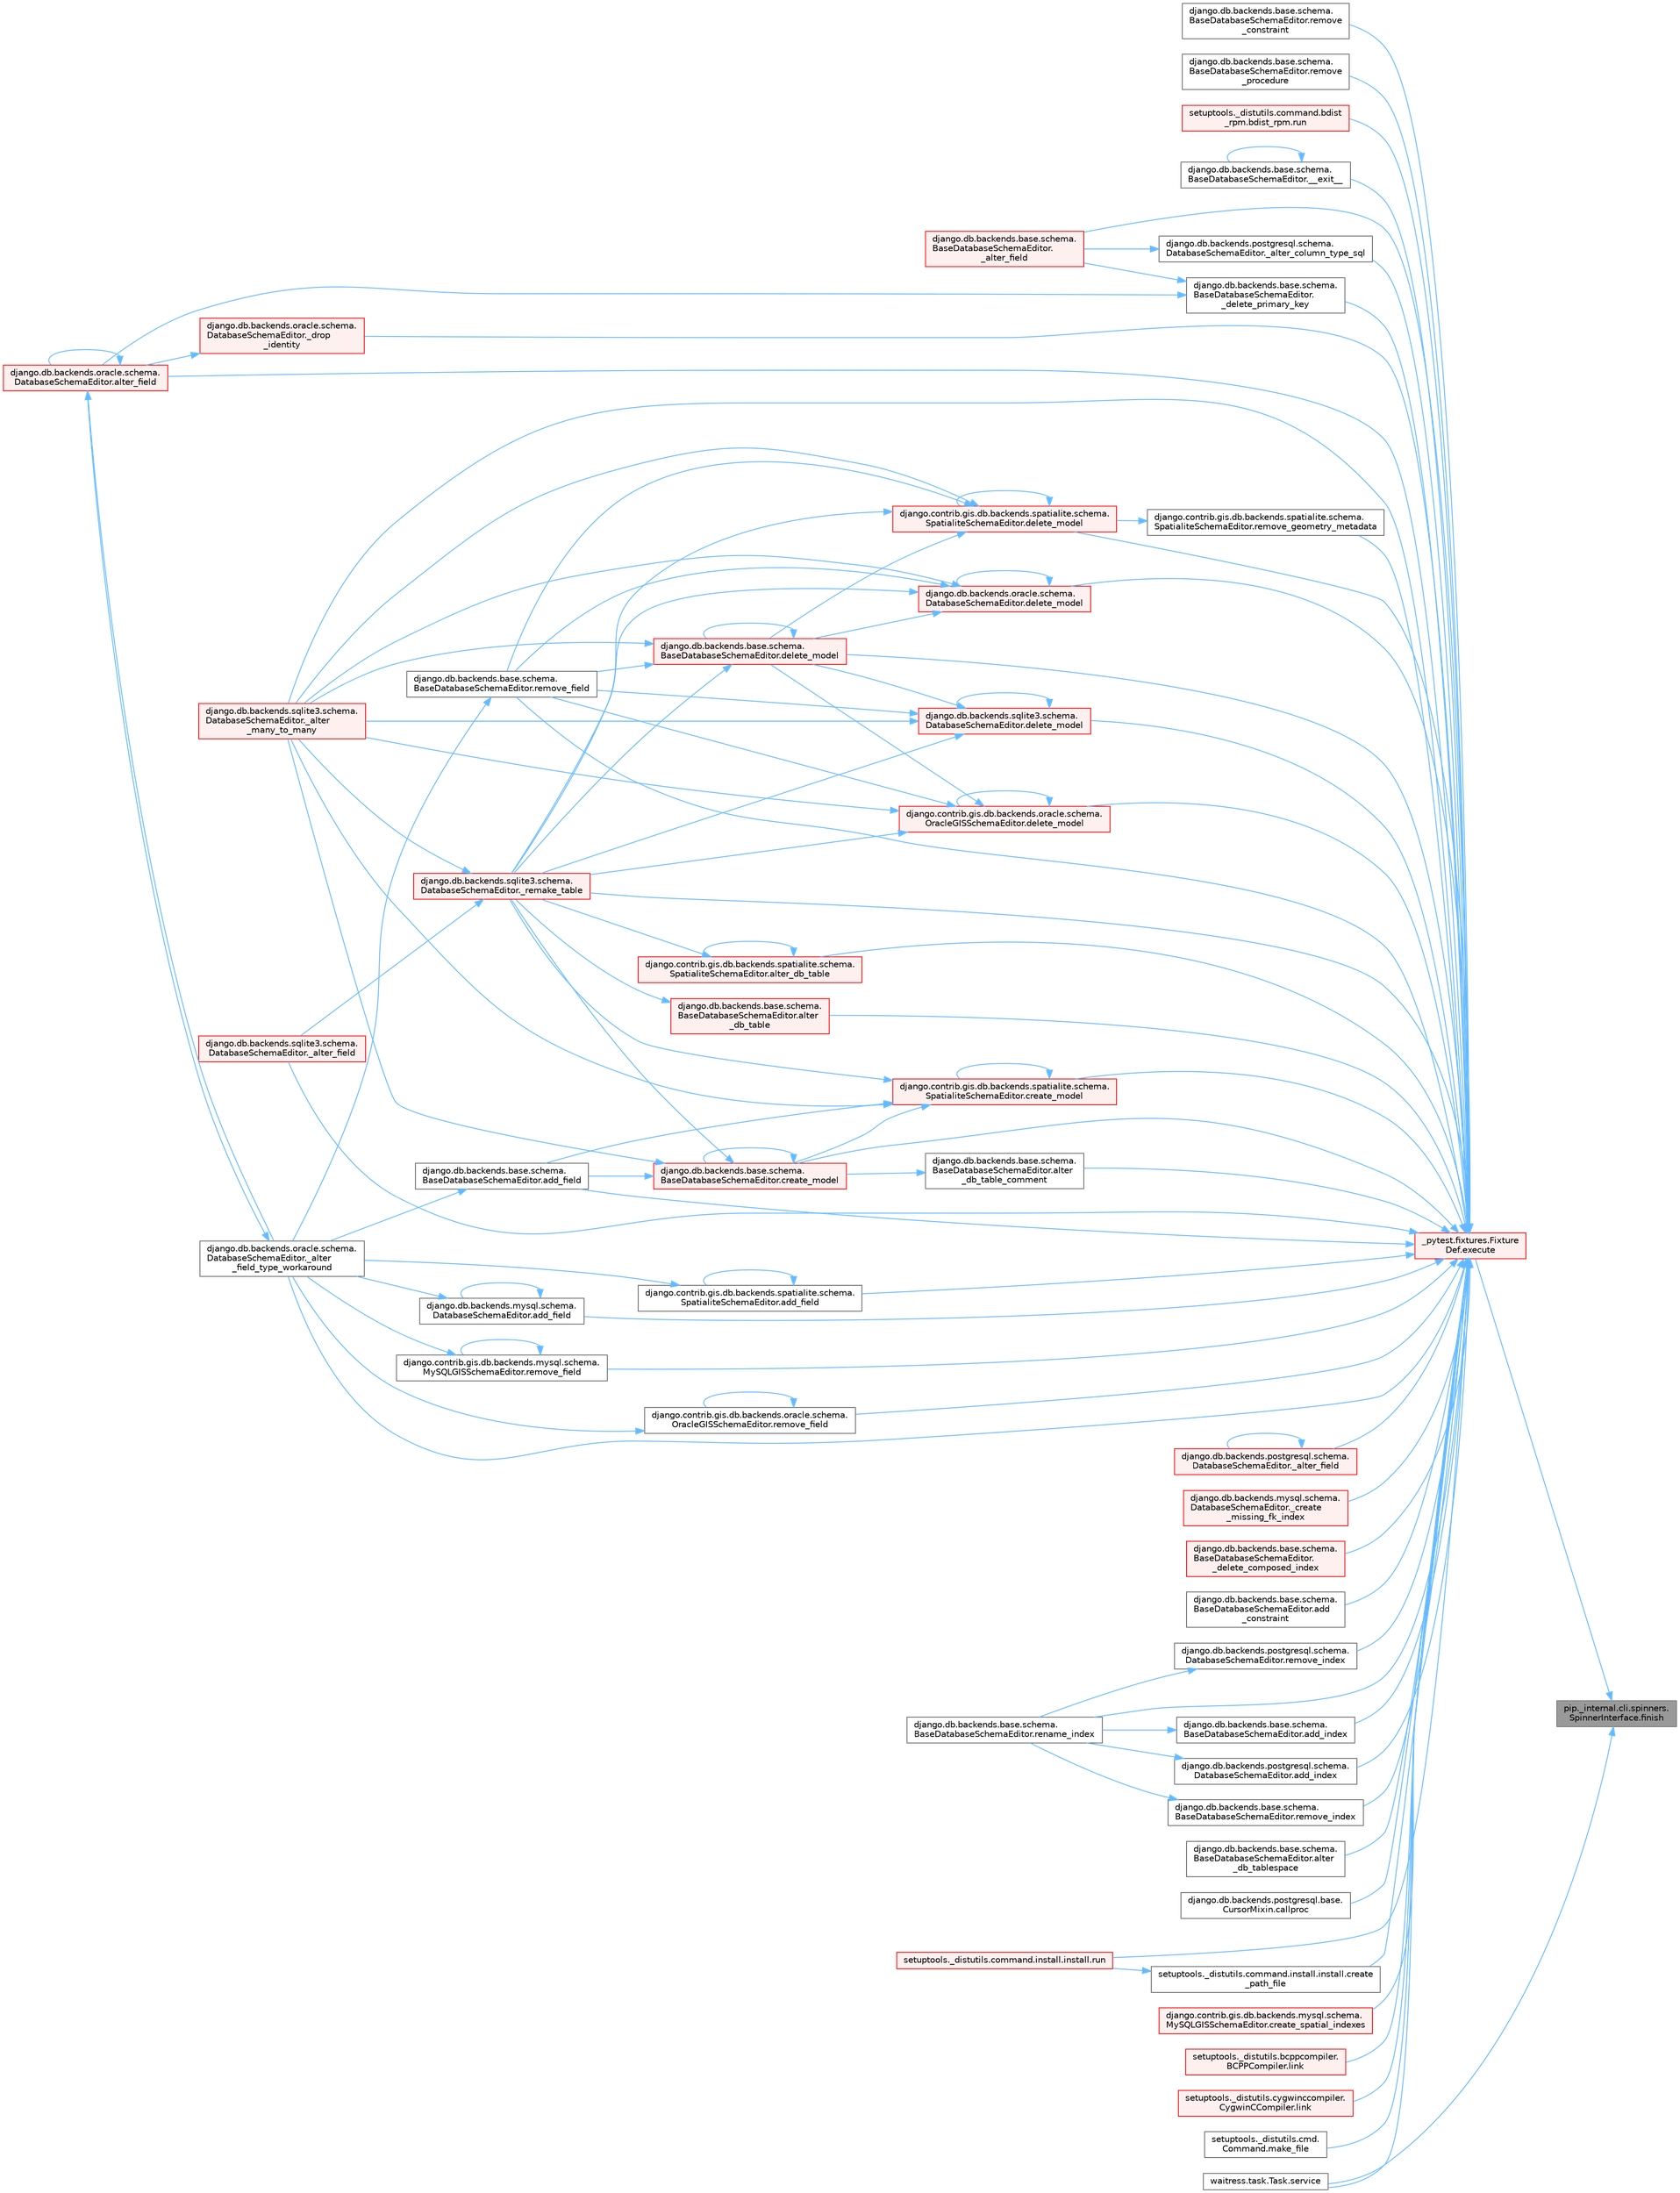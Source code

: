 digraph "pip._internal.cli.spinners.SpinnerInterface.finish"
{
 // LATEX_PDF_SIZE
  bgcolor="transparent";
  edge [fontname=Helvetica,fontsize=10,labelfontname=Helvetica,labelfontsize=10];
  node [fontname=Helvetica,fontsize=10,shape=box,height=0.2,width=0.4];
  rankdir="RL";
  Node1 [id="Node000001",label="pip._internal.cli.spinners.\lSpinnerInterface.finish",height=0.2,width=0.4,color="gray40", fillcolor="grey60", style="filled", fontcolor="black",tooltip=" "];
  Node1 -> Node2 [id="edge1_Node000001_Node000002",dir="back",color="steelblue1",style="solid",tooltip=" "];
  Node2 [id="Node000002",label="_pytest.fixtures.Fixture\lDef.execute",height=0.2,width=0.4,color="red", fillcolor="#FFF0F0", style="filled",URL="$class__pytest_1_1fixtures_1_1_fixture_def.html#ac27e0caaadd6404ffc2715216b643993",tooltip=" "];
  Node2 -> Node3 [id="edge2_Node000002_Node000003",dir="back",color="steelblue1",style="solid",tooltip=" "];
  Node3 [id="Node000003",label="django.db.backends.base.schema.\lBaseDatabaseSchemaEditor.__exit__",height=0.2,width=0.4,color="grey40", fillcolor="white", style="filled",URL="$classdjango_1_1db_1_1backends_1_1base_1_1schema_1_1_base_database_schema_editor.html#adc641c3cf336c3cba5f945841b7d5790",tooltip=" "];
  Node3 -> Node3 [id="edge3_Node000003_Node000003",dir="back",color="steelblue1",style="solid",tooltip=" "];
  Node2 -> Node4 [id="edge4_Node000002_Node000004",dir="back",color="steelblue1",style="solid",tooltip=" "];
  Node4 [id="Node000004",label="django.db.backends.postgresql.schema.\lDatabaseSchemaEditor._alter_column_type_sql",height=0.2,width=0.4,color="grey40", fillcolor="white", style="filled",URL="$classdjango_1_1db_1_1backends_1_1postgresql_1_1schema_1_1_database_schema_editor.html#addb09171be88c149496b00e7d217d186",tooltip=" "];
  Node4 -> Node5 [id="edge5_Node000004_Node000005",dir="back",color="steelblue1",style="solid",tooltip=" "];
  Node5 [id="Node000005",label="django.db.backends.base.schema.\lBaseDatabaseSchemaEditor.\l_alter_field",height=0.2,width=0.4,color="red", fillcolor="#FFF0F0", style="filled",URL="$classdjango_1_1db_1_1backends_1_1base_1_1schema_1_1_base_database_schema_editor.html#afcda33e5b1eb760a5a66c09033f1b75c",tooltip=" "];
  Node2 -> Node5 [id="edge6_Node000002_Node000005",dir="back",color="steelblue1",style="solid",tooltip=" "];
  Node2 -> Node10 [id="edge7_Node000002_Node000010",dir="back",color="steelblue1",style="solid",tooltip=" "];
  Node10 [id="Node000010",label="django.db.backends.postgresql.schema.\lDatabaseSchemaEditor._alter_field",height=0.2,width=0.4,color="red", fillcolor="#FFF0F0", style="filled",URL="$classdjango_1_1db_1_1backends_1_1postgresql_1_1schema_1_1_database_schema_editor.html#a143eb4ff7fc0f555417eb054bb91c41d",tooltip=" "];
  Node10 -> Node10 [id="edge8_Node000010_Node000010",dir="back",color="steelblue1",style="solid",tooltip=" "];
  Node2 -> Node11 [id="edge9_Node000002_Node000011",dir="back",color="steelblue1",style="solid",tooltip=" "];
  Node11 [id="Node000011",label="django.db.backends.sqlite3.schema.\lDatabaseSchemaEditor._alter_field",height=0.2,width=0.4,color="red", fillcolor="#FFF0F0", style="filled",URL="$classdjango_1_1db_1_1backends_1_1sqlite3_1_1schema_1_1_database_schema_editor.html#ab256c1d60756ea054e7249a3aa80d43b",tooltip=" "];
  Node2 -> Node9 [id="edge10_Node000002_Node000009",dir="back",color="steelblue1",style="solid",tooltip=" "];
  Node9 [id="Node000009",label="django.db.backends.oracle.schema.\lDatabaseSchemaEditor._alter\l_field_type_workaround",height=0.2,width=0.4,color="grey40", fillcolor="white", style="filled",URL="$classdjango_1_1db_1_1backends_1_1oracle_1_1schema_1_1_database_schema_editor.html#a78bc314f7e1030c1ef072c72a185ebd5",tooltip=" "];
  Node9 -> Node8 [id="edge11_Node000009_Node000008",dir="back",color="steelblue1",style="solid",tooltip=" "];
  Node8 [id="Node000008",label="django.db.backends.oracle.schema.\lDatabaseSchemaEditor.alter_field",height=0.2,width=0.4,color="red", fillcolor="#FFF0F0", style="filled",URL="$classdjango_1_1db_1_1backends_1_1oracle_1_1schema_1_1_database_schema_editor.html#abeddc040d6a7af1ca57aee72ee85784f",tooltip=" "];
  Node8 -> Node9 [id="edge12_Node000008_Node000009",dir="back",color="steelblue1",style="solid",tooltip=" "];
  Node8 -> Node8 [id="edge13_Node000008_Node000008",dir="back",color="steelblue1",style="solid",tooltip=" "];
  Node2 -> Node12 [id="edge14_Node000002_Node000012",dir="back",color="steelblue1",style="solid",tooltip=" "];
  Node12 [id="Node000012",label="django.db.backends.sqlite3.schema.\lDatabaseSchemaEditor._alter\l_many_to_many",height=0.2,width=0.4,color="red", fillcolor="#FFF0F0", style="filled",URL="$classdjango_1_1db_1_1backends_1_1sqlite3_1_1schema_1_1_database_schema_editor.html#a0eb5631cba4809779acc541260e47610",tooltip=" "];
  Node2 -> Node13 [id="edge15_Node000002_Node000013",dir="back",color="steelblue1",style="solid",tooltip=" "];
  Node13 [id="Node000013",label="django.db.backends.mysql.schema.\lDatabaseSchemaEditor._create\l_missing_fk_index",height=0.2,width=0.4,color="red", fillcolor="#FFF0F0", style="filled",URL="$classdjango_1_1db_1_1backends_1_1mysql_1_1schema_1_1_database_schema_editor.html#a1409fb923121da63909627d7bd8ea396",tooltip=" "];
  Node2 -> Node20 [id="edge16_Node000002_Node000020",dir="back",color="steelblue1",style="solid",tooltip=" "];
  Node20 [id="Node000020",label="django.db.backends.base.schema.\lBaseDatabaseSchemaEditor.\l_delete_composed_index",height=0.2,width=0.4,color="red", fillcolor="#FFF0F0", style="filled",URL="$classdjango_1_1db_1_1backends_1_1base_1_1schema_1_1_base_database_schema_editor.html#a83847fbdf8dec0e82dd6028e7b3171f1",tooltip=" "];
  Node2 -> Node21 [id="edge17_Node000002_Node000021",dir="back",color="steelblue1",style="solid",tooltip=" "];
  Node21 [id="Node000021",label="django.db.backends.base.schema.\lBaseDatabaseSchemaEditor.\l_delete_primary_key",height=0.2,width=0.4,color="grey40", fillcolor="white", style="filled",URL="$classdjango_1_1db_1_1backends_1_1base_1_1schema_1_1_base_database_schema_editor.html#a81047e315c7b3f3a5688d5d294491694",tooltip=" "];
  Node21 -> Node5 [id="edge18_Node000021_Node000005",dir="back",color="steelblue1",style="solid",tooltip=" "];
  Node21 -> Node8 [id="edge19_Node000021_Node000008",dir="back",color="steelblue1",style="solid",tooltip=" "];
  Node2 -> Node22 [id="edge20_Node000002_Node000022",dir="back",color="steelblue1",style="solid",tooltip=" "];
  Node22 [id="Node000022",label="django.db.backends.oracle.schema.\lDatabaseSchemaEditor._drop\l_identity",height=0.2,width=0.4,color="red", fillcolor="#FFF0F0", style="filled",URL="$classdjango_1_1db_1_1backends_1_1oracle_1_1schema_1_1_database_schema_editor.html#a215f07e8311d1fd657957c4dbba8cfde",tooltip=" "];
  Node22 -> Node8 [id="edge21_Node000022_Node000008",dir="back",color="steelblue1",style="solid",tooltip=" "];
  Node2 -> Node25 [id="edge22_Node000002_Node000025",dir="back",color="steelblue1",style="solid",tooltip=" "];
  Node25 [id="Node000025",label="django.db.backends.sqlite3.schema.\lDatabaseSchemaEditor._remake_table",height=0.2,width=0.4,color="red", fillcolor="#FFF0F0", style="filled",URL="$classdjango_1_1db_1_1backends_1_1sqlite3_1_1schema_1_1_database_schema_editor.html#a9b5b247b2cd836c48a65726025b45e11",tooltip=" "];
  Node25 -> Node11 [id="edge23_Node000025_Node000011",dir="back",color="steelblue1",style="solid",tooltip=" "];
  Node25 -> Node12 [id="edge24_Node000025_Node000012",dir="back",color="steelblue1",style="solid",tooltip=" "];
  Node2 -> Node31 [id="edge25_Node000002_Node000031",dir="back",color="steelblue1",style="solid",tooltip=" "];
  Node31 [id="Node000031",label="django.db.backends.base.schema.\lBaseDatabaseSchemaEditor.add\l_constraint",height=0.2,width=0.4,color="grey40", fillcolor="white", style="filled",URL="$classdjango_1_1db_1_1backends_1_1base_1_1schema_1_1_base_database_schema_editor.html#a017871908a4c3682551db6c19aa549d4",tooltip=" "];
  Node2 -> Node32 [id="edge26_Node000002_Node000032",dir="back",color="steelblue1",style="solid",tooltip=" "];
  Node32 [id="Node000032",label="django.contrib.gis.db.backends.spatialite.schema.\lSpatialiteSchemaEditor.add_field",height=0.2,width=0.4,color="grey40", fillcolor="white", style="filled",URL="$classdjango_1_1contrib_1_1gis_1_1db_1_1backends_1_1spatialite_1_1schema_1_1_spatialite_schema_editor.html#ac6c0a11c42d919d3c5cc74bb59d8dcfc",tooltip=" "];
  Node32 -> Node9 [id="edge27_Node000032_Node000009",dir="back",color="steelblue1",style="solid",tooltip=" "];
  Node32 -> Node32 [id="edge28_Node000032_Node000032",dir="back",color="steelblue1",style="solid",tooltip=" "];
  Node2 -> Node33 [id="edge29_Node000002_Node000033",dir="back",color="steelblue1",style="solid",tooltip=" "];
  Node33 [id="Node000033",label="django.db.backends.base.schema.\lBaseDatabaseSchemaEditor.add_field",height=0.2,width=0.4,color="grey40", fillcolor="white", style="filled",URL="$classdjango_1_1db_1_1backends_1_1base_1_1schema_1_1_base_database_schema_editor.html#affe03b0f7c180f8cb5759a5cff4f006a",tooltip=" "];
  Node33 -> Node9 [id="edge30_Node000033_Node000009",dir="back",color="steelblue1",style="solid",tooltip=" "];
  Node2 -> Node34 [id="edge31_Node000002_Node000034",dir="back",color="steelblue1",style="solid",tooltip=" "];
  Node34 [id="Node000034",label="django.db.backends.mysql.schema.\lDatabaseSchemaEditor.add_field",height=0.2,width=0.4,color="grey40", fillcolor="white", style="filled",URL="$classdjango_1_1db_1_1backends_1_1mysql_1_1schema_1_1_database_schema_editor.html#a2bb764c2fab516643cccf83b8865b410",tooltip=" "];
  Node34 -> Node9 [id="edge32_Node000034_Node000009",dir="back",color="steelblue1",style="solid",tooltip=" "];
  Node34 -> Node34 [id="edge33_Node000034_Node000034",dir="back",color="steelblue1",style="solid",tooltip=" "];
  Node2 -> Node35 [id="edge34_Node000002_Node000035",dir="back",color="steelblue1",style="solid",tooltip=" "];
  Node35 [id="Node000035",label="django.db.backends.base.schema.\lBaseDatabaseSchemaEditor.add_index",height=0.2,width=0.4,color="grey40", fillcolor="white", style="filled",URL="$classdjango_1_1db_1_1backends_1_1base_1_1schema_1_1_base_database_schema_editor.html#abc2d41f83d865510442ebead47b3ed96",tooltip=" "];
  Node35 -> Node19 [id="edge35_Node000035_Node000019",dir="back",color="steelblue1",style="solid",tooltip=" "];
  Node19 [id="Node000019",label="django.db.backends.base.schema.\lBaseDatabaseSchemaEditor.rename_index",height=0.2,width=0.4,color="grey40", fillcolor="white", style="filled",URL="$classdjango_1_1db_1_1backends_1_1base_1_1schema_1_1_base_database_schema_editor.html#a8e3b9af9743243db37771266a61f11e2",tooltip=" "];
  Node2 -> Node36 [id="edge36_Node000002_Node000036",dir="back",color="steelblue1",style="solid",tooltip=" "];
  Node36 [id="Node000036",label="django.db.backends.postgresql.schema.\lDatabaseSchemaEditor.add_index",height=0.2,width=0.4,color="grey40", fillcolor="white", style="filled",URL="$classdjango_1_1db_1_1backends_1_1postgresql_1_1schema_1_1_database_schema_editor.html#acc6cde4ca005b9128ef4a9e9b556b3b0",tooltip=" "];
  Node36 -> Node19 [id="edge37_Node000036_Node000019",dir="back",color="steelblue1",style="solid",tooltip=" "];
  Node2 -> Node37 [id="edge38_Node000002_Node000037",dir="back",color="steelblue1",style="solid",tooltip=" "];
  Node37 [id="Node000037",label="django.contrib.gis.db.backends.spatialite.schema.\lSpatialiteSchemaEditor.alter_db_table",height=0.2,width=0.4,color="red", fillcolor="#FFF0F0", style="filled",URL="$classdjango_1_1contrib_1_1gis_1_1db_1_1backends_1_1spatialite_1_1schema_1_1_spatialite_schema_editor.html#a3c238b03e587be42747e3a128cd44946",tooltip=" "];
  Node37 -> Node25 [id="edge39_Node000037_Node000025",dir="back",color="steelblue1",style="solid",tooltip=" "];
  Node37 -> Node37 [id="edge40_Node000037_Node000037",dir="back",color="steelblue1",style="solid",tooltip=" "];
  Node2 -> Node38 [id="edge41_Node000002_Node000038",dir="back",color="steelblue1",style="solid",tooltip=" "];
  Node38 [id="Node000038",label="django.db.backends.base.schema.\lBaseDatabaseSchemaEditor.alter\l_db_table",height=0.2,width=0.4,color="red", fillcolor="#FFF0F0", style="filled",URL="$classdjango_1_1db_1_1backends_1_1base_1_1schema_1_1_base_database_schema_editor.html#a6975136cc10a20541aed6b53fea99565",tooltip=" "];
  Node38 -> Node25 [id="edge42_Node000038_Node000025",dir="back",color="steelblue1",style="solid",tooltip=" "];
  Node2 -> Node39 [id="edge43_Node000002_Node000039",dir="back",color="steelblue1",style="solid",tooltip=" "];
  Node39 [id="Node000039",label="django.db.backends.base.schema.\lBaseDatabaseSchemaEditor.alter\l_db_table_comment",height=0.2,width=0.4,color="grey40", fillcolor="white", style="filled",URL="$classdjango_1_1db_1_1backends_1_1base_1_1schema_1_1_base_database_schema_editor.html#a788ba4cf1ea36f15a1b1d7a11b8d31a1",tooltip=" "];
  Node39 -> Node40 [id="edge44_Node000039_Node000040",dir="back",color="steelblue1",style="solid",tooltip=" "];
  Node40 [id="Node000040",label="django.db.backends.base.schema.\lBaseDatabaseSchemaEditor.create_model",height=0.2,width=0.4,color="red", fillcolor="#FFF0F0", style="filled",URL="$classdjango_1_1db_1_1backends_1_1base_1_1schema_1_1_base_database_schema_editor.html#a802611d84fc67073227f245b7e881331",tooltip=" "];
  Node40 -> Node12 [id="edge45_Node000040_Node000012",dir="back",color="steelblue1",style="solid",tooltip=" "];
  Node40 -> Node25 [id="edge46_Node000040_Node000025",dir="back",color="steelblue1",style="solid",tooltip=" "];
  Node40 -> Node33 [id="edge47_Node000040_Node000033",dir="back",color="steelblue1",style="solid",tooltip=" "];
  Node40 -> Node40 [id="edge48_Node000040_Node000040",dir="back",color="steelblue1",style="solid",tooltip=" "];
  Node2 -> Node41 [id="edge49_Node000002_Node000041",dir="back",color="steelblue1",style="solid",tooltip=" "];
  Node41 [id="Node000041",label="django.db.backends.base.schema.\lBaseDatabaseSchemaEditor.alter\l_db_tablespace",height=0.2,width=0.4,color="grey40", fillcolor="white", style="filled",URL="$classdjango_1_1db_1_1backends_1_1base_1_1schema_1_1_base_database_schema_editor.html#ac93f875aaebf90f4c28d2ec8f963acdd",tooltip=" "];
  Node2 -> Node8 [id="edge50_Node000002_Node000008",dir="back",color="steelblue1",style="solid",tooltip=" "];
  Node2 -> Node42 [id="edge51_Node000002_Node000042",dir="back",color="steelblue1",style="solid",tooltip=" "];
  Node42 [id="Node000042",label="django.db.backends.postgresql.base.\lCursorMixin.callproc",height=0.2,width=0.4,color="grey40", fillcolor="white", style="filled",URL="$classdjango_1_1db_1_1backends_1_1postgresql_1_1base_1_1_cursor_mixin.html#a47ae60510118aff959f7ee3bc049cdcd",tooltip=" "];
  Node2 -> Node43 [id="edge52_Node000002_Node000043",dir="back",color="steelblue1",style="solid",tooltip=" "];
  Node43 [id="Node000043",label="django.contrib.gis.db.backends.spatialite.schema.\lSpatialiteSchemaEditor.create_model",height=0.2,width=0.4,color="red", fillcolor="#FFF0F0", style="filled",URL="$classdjango_1_1contrib_1_1gis_1_1db_1_1backends_1_1spatialite_1_1schema_1_1_spatialite_schema_editor.html#a19b94a34b1e1e5fc3cd38c736f21f025",tooltip=" "];
  Node43 -> Node12 [id="edge53_Node000043_Node000012",dir="back",color="steelblue1",style="solid",tooltip=" "];
  Node43 -> Node25 [id="edge54_Node000043_Node000025",dir="back",color="steelblue1",style="solid",tooltip=" "];
  Node43 -> Node33 [id="edge55_Node000043_Node000033",dir="back",color="steelblue1",style="solid",tooltip=" "];
  Node43 -> Node43 [id="edge56_Node000043_Node000043",dir="back",color="steelblue1",style="solid",tooltip=" "];
  Node43 -> Node40 [id="edge57_Node000043_Node000040",dir="back",color="steelblue1",style="solid",tooltip=" "];
  Node2 -> Node40 [id="edge58_Node000002_Node000040",dir="back",color="steelblue1",style="solid",tooltip=" "];
  Node2 -> Node44 [id="edge59_Node000002_Node000044",dir="back",color="steelblue1",style="solid",tooltip=" "];
  Node44 [id="Node000044",label="setuptools._distutils.command.install.install.create\l_path_file",height=0.2,width=0.4,color="grey40", fillcolor="white", style="filled",URL="$classsetuptools_1_1__distutils_1_1command_1_1install_1_1install.html#ae5b9163a32dec1fd8d16c029acf46364",tooltip=" "];
  Node44 -> Node45 [id="edge60_Node000044_Node000045",dir="back",color="steelblue1",style="solid",tooltip=" "];
  Node45 [id="Node000045",label="setuptools._distutils.command.install.install.run",height=0.2,width=0.4,color="red", fillcolor="#FFF0F0", style="filled",URL="$classsetuptools_1_1__distutils_1_1command_1_1install_1_1install.html#a334865e31c8184ad6db89bade3233a4f",tooltip=" "];
  Node2 -> Node50 [id="edge61_Node000002_Node000050",dir="back",color="steelblue1",style="solid",tooltip=" "];
  Node50 [id="Node000050",label="django.contrib.gis.db.backends.mysql.schema.\lMySQLGISSchemaEditor.create_spatial_indexes",height=0.2,width=0.4,color="red", fillcolor="#FFF0F0", style="filled",URL="$classdjango_1_1contrib_1_1gis_1_1db_1_1backends_1_1mysql_1_1schema_1_1_my_s_q_l_g_i_s_schema_editor.html#ab01e4e9753b9691b274cfe31c800fb87",tooltip=" "];
  Node2 -> Node53 [id="edge62_Node000002_Node000053",dir="back",color="steelblue1",style="solid",tooltip=" "];
  Node53 [id="Node000053",label="django.contrib.gis.db.backends.oracle.schema.\lOracleGISSchemaEditor.delete_model",height=0.2,width=0.4,color="red", fillcolor="#FFF0F0", style="filled",URL="$classdjango_1_1contrib_1_1gis_1_1db_1_1backends_1_1oracle_1_1schema_1_1_oracle_g_i_s_schema_editor.html#a7e204de51c85be33515ce57fa48849df",tooltip=" "];
  Node53 -> Node12 [id="edge63_Node000053_Node000012",dir="back",color="steelblue1",style="solid",tooltip=" "];
  Node53 -> Node25 [id="edge64_Node000053_Node000025",dir="back",color="steelblue1",style="solid",tooltip=" "];
  Node53 -> Node53 [id="edge65_Node000053_Node000053",dir="back",color="steelblue1",style="solid",tooltip=" "];
  Node53 -> Node56 [id="edge66_Node000053_Node000056",dir="back",color="steelblue1",style="solid",tooltip=" "];
  Node56 [id="Node000056",label="django.db.backends.base.schema.\lBaseDatabaseSchemaEditor.delete_model",height=0.2,width=0.4,color="red", fillcolor="#FFF0F0", style="filled",URL="$classdjango_1_1db_1_1backends_1_1base_1_1schema_1_1_base_database_schema_editor.html#a4685be374dca3bb40806d579c17c4a71",tooltip=" "];
  Node56 -> Node12 [id="edge67_Node000056_Node000012",dir="back",color="steelblue1",style="solid",tooltip=" "];
  Node56 -> Node25 [id="edge68_Node000056_Node000025",dir="back",color="steelblue1",style="solid",tooltip=" "];
  Node56 -> Node56 [id="edge69_Node000056_Node000056",dir="back",color="steelblue1",style="solid",tooltip=" "];
  Node56 -> Node57 [id="edge70_Node000056_Node000057",dir="back",color="steelblue1",style="solid",tooltip=" "];
  Node57 [id="Node000057",label="django.db.backends.base.schema.\lBaseDatabaseSchemaEditor.remove_field",height=0.2,width=0.4,color="grey40", fillcolor="white", style="filled",URL="$classdjango_1_1db_1_1backends_1_1base_1_1schema_1_1_base_database_schema_editor.html#a962851f801c541e11c9ad9265bfe3347",tooltip=" "];
  Node57 -> Node9 [id="edge71_Node000057_Node000009",dir="back",color="steelblue1",style="solid",tooltip=" "];
  Node53 -> Node57 [id="edge72_Node000053_Node000057",dir="back",color="steelblue1",style="solid",tooltip=" "];
  Node2 -> Node58 [id="edge73_Node000002_Node000058",dir="back",color="steelblue1",style="solid",tooltip=" "];
  Node58 [id="Node000058",label="django.contrib.gis.db.backends.spatialite.schema.\lSpatialiteSchemaEditor.delete_model",height=0.2,width=0.4,color="red", fillcolor="#FFF0F0", style="filled",URL="$classdjango_1_1contrib_1_1gis_1_1db_1_1backends_1_1spatialite_1_1schema_1_1_spatialite_schema_editor.html#a1d324c35e2535b9adf7cbecb68fe761d",tooltip=" "];
  Node58 -> Node12 [id="edge74_Node000058_Node000012",dir="back",color="steelblue1",style="solid",tooltip=" "];
  Node58 -> Node25 [id="edge75_Node000058_Node000025",dir="back",color="steelblue1",style="solid",tooltip=" "];
  Node58 -> Node58 [id="edge76_Node000058_Node000058",dir="back",color="steelblue1",style="solid",tooltip=" "];
  Node58 -> Node56 [id="edge77_Node000058_Node000056",dir="back",color="steelblue1",style="solid",tooltip=" "];
  Node58 -> Node57 [id="edge78_Node000058_Node000057",dir="back",color="steelblue1",style="solid",tooltip=" "];
  Node2 -> Node56 [id="edge79_Node000002_Node000056",dir="back",color="steelblue1",style="solid",tooltip=" "];
  Node2 -> Node59 [id="edge80_Node000002_Node000059",dir="back",color="steelblue1",style="solid",tooltip=" "];
  Node59 [id="Node000059",label="django.db.backends.oracle.schema.\lDatabaseSchemaEditor.delete_model",height=0.2,width=0.4,color="red", fillcolor="#FFF0F0", style="filled",URL="$classdjango_1_1db_1_1backends_1_1oracle_1_1schema_1_1_database_schema_editor.html#ab50218126d3c815cba56fe0387a8dcba",tooltip=" "];
  Node59 -> Node12 [id="edge81_Node000059_Node000012",dir="back",color="steelblue1",style="solid",tooltip=" "];
  Node59 -> Node25 [id="edge82_Node000059_Node000025",dir="back",color="steelblue1",style="solid",tooltip=" "];
  Node59 -> Node56 [id="edge83_Node000059_Node000056",dir="back",color="steelblue1",style="solid",tooltip=" "];
  Node59 -> Node59 [id="edge84_Node000059_Node000059",dir="back",color="steelblue1",style="solid",tooltip=" "];
  Node59 -> Node57 [id="edge85_Node000059_Node000057",dir="back",color="steelblue1",style="solid",tooltip=" "];
  Node2 -> Node60 [id="edge86_Node000002_Node000060",dir="back",color="steelblue1",style="solid",tooltip=" "];
  Node60 [id="Node000060",label="django.db.backends.sqlite3.schema.\lDatabaseSchemaEditor.delete_model",height=0.2,width=0.4,color="red", fillcolor="#FFF0F0", style="filled",URL="$classdjango_1_1db_1_1backends_1_1sqlite3_1_1schema_1_1_database_schema_editor.html#ace17666280378c6270bb6569941a67ad",tooltip=" "];
  Node60 -> Node12 [id="edge87_Node000060_Node000012",dir="back",color="steelblue1",style="solid",tooltip=" "];
  Node60 -> Node25 [id="edge88_Node000060_Node000025",dir="back",color="steelblue1",style="solid",tooltip=" "];
  Node60 -> Node56 [id="edge89_Node000060_Node000056",dir="back",color="steelblue1",style="solid",tooltip=" "];
  Node60 -> Node60 [id="edge90_Node000060_Node000060",dir="back",color="steelblue1",style="solid",tooltip=" "];
  Node60 -> Node57 [id="edge91_Node000060_Node000057",dir="back",color="steelblue1",style="solid",tooltip=" "];
  Node2 -> Node61 [id="edge92_Node000002_Node000061",dir="back",color="steelblue1",style="solid",tooltip=" "];
  Node61 [id="Node000061",label="setuptools._distutils.bcppcompiler.\lBCPPCompiler.link",height=0.2,width=0.4,color="red", fillcolor="#FFF0F0", style="filled",URL="$classsetuptools_1_1__distutils_1_1bcppcompiler_1_1_b_c_p_p_compiler.html#a9207773d36ecabdd197469c6dcff5e41",tooltip=" "];
  Node2 -> Node327 [id="edge93_Node000002_Node000327",dir="back",color="steelblue1",style="solid",tooltip=" "];
  Node327 [id="Node000327",label="setuptools._distutils.cygwinccompiler.\lCygwinCCompiler.link",height=0.2,width=0.4,color="red", fillcolor="#FFF0F0", style="filled",URL="$classsetuptools_1_1__distutils_1_1cygwinccompiler_1_1_cygwin_c_compiler.html#a90d2f2ffa74da0002fe22b41afc2cc2f",tooltip=" "];
  Node2 -> Node337 [id="edge94_Node000002_Node000337",dir="back",color="steelblue1",style="solid",tooltip=" "];
  Node337 [id="Node000337",label="setuptools._distutils.cmd.\lCommand.make_file",height=0.2,width=0.4,color="grey40", fillcolor="white", style="filled",URL="$classsetuptools_1_1__distutils_1_1cmd_1_1_command.html#a3165448f29bc3975e4443166b8ff2930",tooltip=" "];
  Node2 -> Node338 [id="edge95_Node000002_Node000338",dir="back",color="steelblue1",style="solid",tooltip=" "];
  Node338 [id="Node000338",label="django.db.backends.base.schema.\lBaseDatabaseSchemaEditor.remove\l_constraint",height=0.2,width=0.4,color="grey40", fillcolor="white", style="filled",URL="$classdjango_1_1db_1_1backends_1_1base_1_1schema_1_1_base_database_schema_editor.html#a686afe17ec7912aff8234454a6380d09",tooltip=" "];
  Node2 -> Node339 [id="edge96_Node000002_Node000339",dir="back",color="steelblue1",style="solid",tooltip=" "];
  Node339 [id="Node000339",label="django.contrib.gis.db.backends.mysql.schema.\lMySQLGISSchemaEditor.remove_field",height=0.2,width=0.4,color="grey40", fillcolor="white", style="filled",URL="$classdjango_1_1contrib_1_1gis_1_1db_1_1backends_1_1mysql_1_1schema_1_1_my_s_q_l_g_i_s_schema_editor.html#a42c4ccd16596ef9bc64369e876e66df3",tooltip=" "];
  Node339 -> Node9 [id="edge97_Node000339_Node000009",dir="back",color="steelblue1",style="solid",tooltip=" "];
  Node339 -> Node339 [id="edge98_Node000339_Node000339",dir="back",color="steelblue1",style="solid",tooltip=" "];
  Node2 -> Node340 [id="edge99_Node000002_Node000340",dir="back",color="steelblue1",style="solid",tooltip=" "];
  Node340 [id="Node000340",label="django.contrib.gis.db.backends.oracle.schema.\lOracleGISSchemaEditor.remove_field",height=0.2,width=0.4,color="grey40", fillcolor="white", style="filled",URL="$classdjango_1_1contrib_1_1gis_1_1db_1_1backends_1_1oracle_1_1schema_1_1_oracle_g_i_s_schema_editor.html#ae50523d90339ec103c8749d685f411bc",tooltip=" "];
  Node340 -> Node9 [id="edge100_Node000340_Node000009",dir="back",color="steelblue1",style="solid",tooltip=" "];
  Node340 -> Node340 [id="edge101_Node000340_Node000340",dir="back",color="steelblue1",style="solid",tooltip=" "];
  Node2 -> Node57 [id="edge102_Node000002_Node000057",dir="back",color="steelblue1",style="solid",tooltip=" "];
  Node2 -> Node341 [id="edge103_Node000002_Node000341",dir="back",color="steelblue1",style="solid",tooltip=" "];
  Node341 [id="Node000341",label="django.contrib.gis.db.backends.spatialite.schema.\lSpatialiteSchemaEditor.remove_geometry_metadata",height=0.2,width=0.4,color="grey40", fillcolor="white", style="filled",URL="$classdjango_1_1contrib_1_1gis_1_1db_1_1backends_1_1spatialite_1_1schema_1_1_spatialite_schema_editor.html#af84e611c69738b348c648f84fb45a890",tooltip=" "];
  Node341 -> Node58 [id="edge104_Node000341_Node000058",dir="back",color="steelblue1",style="solid",tooltip=" "];
  Node2 -> Node342 [id="edge105_Node000002_Node000342",dir="back",color="steelblue1",style="solid",tooltip=" "];
  Node342 [id="Node000342",label="django.db.backends.base.schema.\lBaseDatabaseSchemaEditor.remove_index",height=0.2,width=0.4,color="grey40", fillcolor="white", style="filled",URL="$classdjango_1_1db_1_1backends_1_1base_1_1schema_1_1_base_database_schema_editor.html#a289de919288906b2eb3d96d35513a335",tooltip=" "];
  Node342 -> Node19 [id="edge106_Node000342_Node000019",dir="back",color="steelblue1",style="solid",tooltip=" "];
  Node2 -> Node343 [id="edge107_Node000002_Node000343",dir="back",color="steelblue1",style="solid",tooltip=" "];
  Node343 [id="Node000343",label="django.db.backends.postgresql.schema.\lDatabaseSchemaEditor.remove_index",height=0.2,width=0.4,color="grey40", fillcolor="white", style="filled",URL="$classdjango_1_1db_1_1backends_1_1postgresql_1_1schema_1_1_database_schema_editor.html#a46a97fb0ae3be3bdcdbe0cb3a03fc10d",tooltip=" "];
  Node343 -> Node19 [id="edge108_Node000343_Node000019",dir="back",color="steelblue1",style="solid",tooltip=" "];
  Node2 -> Node344 [id="edge109_Node000002_Node000344",dir="back",color="steelblue1",style="solid",tooltip=" "];
  Node344 [id="Node000344",label="django.db.backends.base.schema.\lBaseDatabaseSchemaEditor.remove\l_procedure",height=0.2,width=0.4,color="grey40", fillcolor="white", style="filled",URL="$classdjango_1_1db_1_1backends_1_1base_1_1schema_1_1_base_database_schema_editor.html#a831fe134dd700c0c84c3229b704cec98",tooltip=" "];
  Node2 -> Node19 [id="edge110_Node000002_Node000019",dir="back",color="steelblue1",style="solid",tooltip=" "];
  Node2 -> Node345 [id="edge111_Node000002_Node000345",dir="back",color="steelblue1",style="solid",tooltip=" "];
  Node345 [id="Node000345",label="setuptools._distutils.command.bdist\l_rpm.bdist_rpm.run",height=0.2,width=0.4,color="red", fillcolor="#FFF0F0", style="filled",URL="$classsetuptools_1_1__distutils_1_1command_1_1bdist__rpm_1_1bdist__rpm.html#adcee42c05da0e307fe50ccba1f7efd75",tooltip=" "];
  Node2 -> Node45 [id="edge112_Node000002_Node000045",dir="back",color="steelblue1",style="solid",tooltip=" "];
  Node2 -> Node78 [id="edge113_Node000002_Node000078",dir="back",color="steelblue1",style="solid",tooltip=" "];
  Node78 [id="Node000078",label="waitress.task.Task.service",height=0.2,width=0.4,color="grey40", fillcolor="white", style="filled",URL="$classwaitress_1_1task_1_1_task.html#acd61643ab6cfae697f619c48f46e40b6",tooltip=" "];
  Node1 -> Node78 [id="edge114_Node000001_Node000078",dir="back",color="steelblue1",style="solid",tooltip=" "];
}
